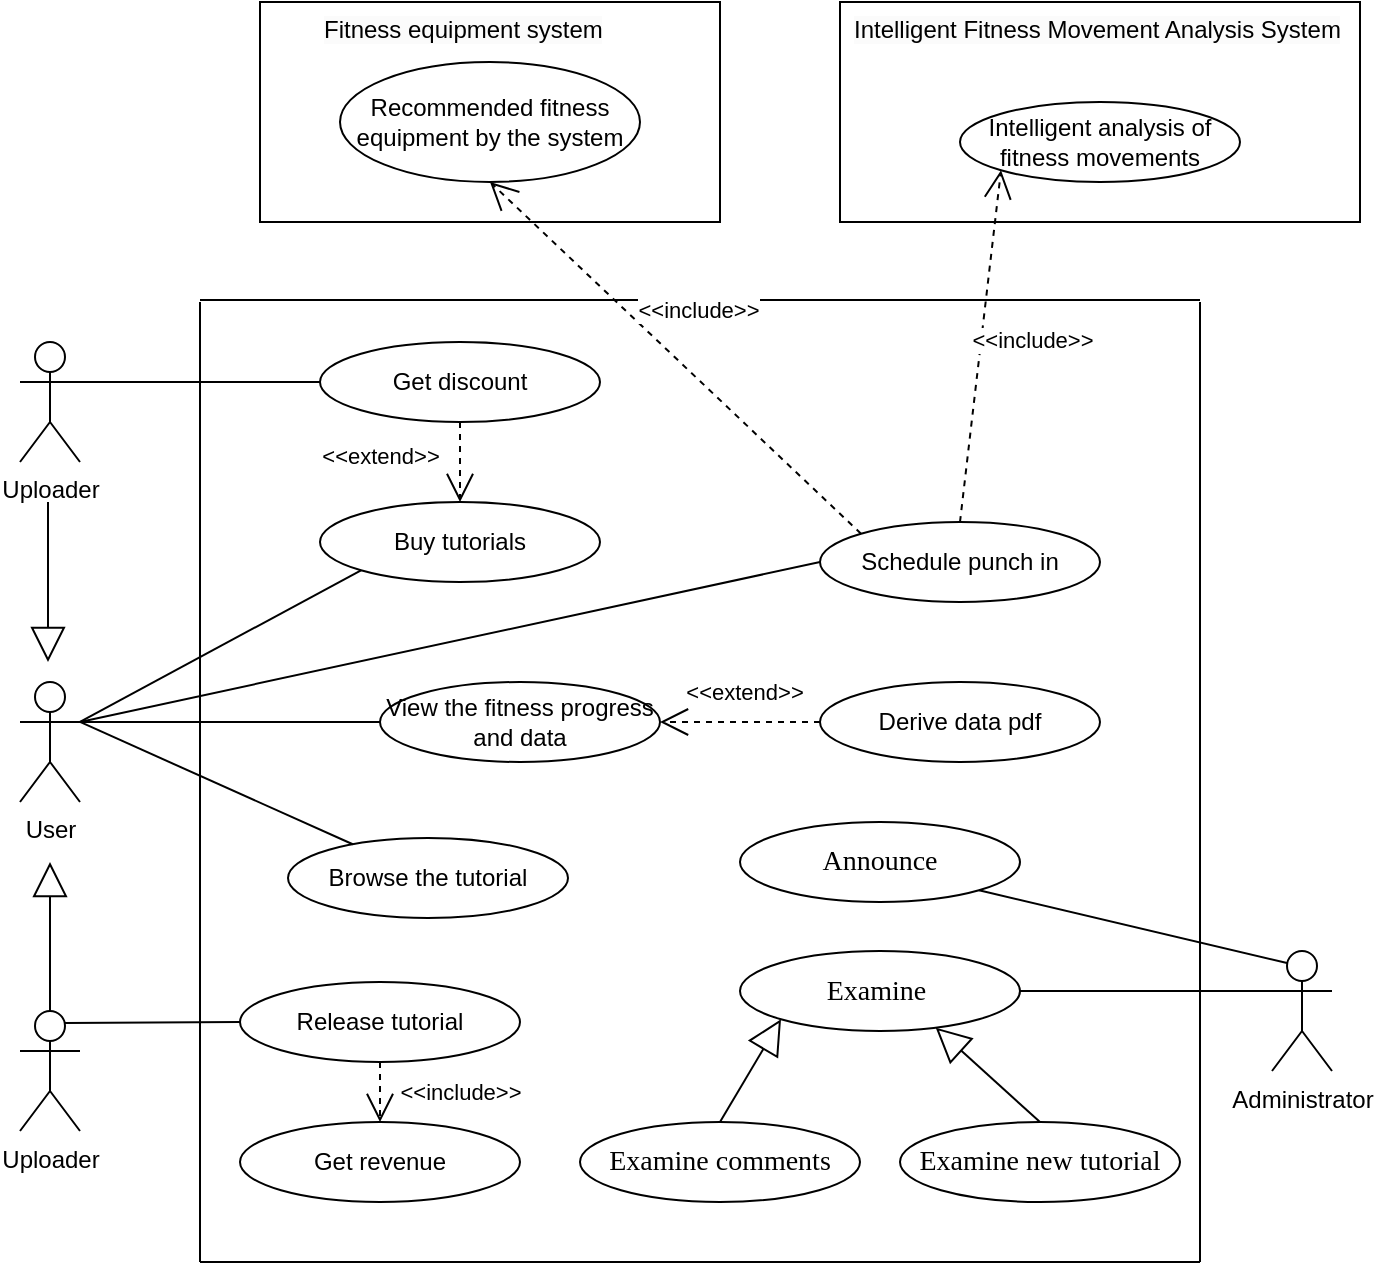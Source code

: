 <mxfile version="24.8.4">
  <diagram name="第 1 页" id="2JoYq1CiL_ViwrK-kZay">
    <mxGraphModel dx="816" dy="556" grid="1" gridSize="10" guides="1" tooltips="1" connect="1" arrows="1" fold="1" page="1" pageScale="1" pageWidth="827" pageHeight="1169" math="0" shadow="0">
      <root>
        <mxCell id="0" />
        <mxCell id="1" parent="0" />
        <mxCell id="nkLPv6YQ5zhJVcPbAPPE-1" value="" style="edgeStyle=orthogonalEdgeStyle;rounded=0;orthogonalLoop=1;jettySize=auto;html=1;exitX=0;exitY=0.333;exitDx=0;exitDy=0;exitPerimeter=0;endArrow=none;endFill=0;" parent="1" source="nkLPv6YQ5zhJVcPbAPPE-2" target="nkLPv6YQ5zhJVcPbAPPE-20" edge="1">
          <mxGeometry relative="1" as="geometry" />
        </mxCell>
        <mxCell id="nkLPv6YQ5zhJVcPbAPPE-2" value="Administrator" style="shape=umlActor;verticalLabelPosition=bottom;verticalAlign=top;html=1;outlineConnect=0;" parent="1" vertex="1">
          <mxGeometry x="726" y="554.5" width="30" height="60" as="geometry" />
        </mxCell>
        <mxCell id="nkLPv6YQ5zhJVcPbAPPE-3" value="User" style="shape=umlActor;verticalLabelPosition=bottom;verticalAlign=top;html=1;outlineConnect=0;" parent="1" vertex="1">
          <mxGeometry x="100" y="420" width="30" height="60" as="geometry" />
        </mxCell>
        <mxCell id="nkLPv6YQ5zhJVcPbAPPE-4" value="Uploader" style="shape=umlActor;verticalLabelPosition=bottom;verticalAlign=top;html=1;outlineConnect=0;" parent="1" vertex="1">
          <mxGeometry x="100" y="584.5" width="30" height="60" as="geometry" />
        </mxCell>
        <mxCell id="nkLPv6YQ5zhJVcPbAPPE-5" value="" style="endArrow=block;endSize=15;endFill=0;html=1;rounded=0;exitX=0.5;exitY=0;exitDx=0;exitDy=0;exitPerimeter=0;" parent="1" source="nkLPv6YQ5zhJVcPbAPPE-4" edge="1">
          <mxGeometry width="160" relative="1" as="geometry">
            <mxPoint x="230" y="470" as="sourcePoint" />
            <mxPoint x="115" y="510" as="targetPoint" />
          </mxGeometry>
        </mxCell>
        <mxCell id="nkLPv6YQ5zhJVcPbAPPE-6" value="" style="endArrow=block;endSize=15;endFill=0;html=1;rounded=0;" parent="1" edge="1">
          <mxGeometry width="160" relative="1" as="geometry">
            <mxPoint x="114" y="330" as="sourcePoint" />
            <mxPoint x="114" y="410" as="targetPoint" />
          </mxGeometry>
        </mxCell>
        <mxCell id="nkLPv6YQ5zhJVcPbAPPE-7" value="Release tutorial" style="ellipse;whiteSpace=wrap;html=1;" parent="1" vertex="1">
          <mxGeometry x="210" y="570" width="140" height="40" as="geometry" />
        </mxCell>
        <mxCell id="nkLPv6YQ5zhJVcPbAPPE-8" value="Buy tutorials" style="ellipse;whiteSpace=wrap;html=1;" parent="1" vertex="1">
          <mxGeometry x="250" y="330" width="140" height="40" as="geometry" />
        </mxCell>
        <mxCell id="nkLPv6YQ5zhJVcPbAPPE-11" value="Schedule punch in" style="ellipse;whiteSpace=wrap;html=1;" parent="1" vertex="1">
          <mxGeometry x="500" y="340" width="140" height="40" as="geometry" />
        </mxCell>
        <mxCell id="nkLPv6YQ5zhJVcPbAPPE-12" value="" style="endArrow=none;endFill=0;endSize=12;html=1;rounded=0;exitX=0.75;exitY=0.1;exitDx=0;exitDy=0;exitPerimeter=0;entryX=0;entryY=0.5;entryDx=0;entryDy=0;" parent="1" source="nkLPv6YQ5zhJVcPbAPPE-4" target="nkLPv6YQ5zhJVcPbAPPE-7" edge="1">
          <mxGeometry width="160" relative="1" as="geometry">
            <mxPoint x="630" y="340" as="sourcePoint" />
            <mxPoint x="790" y="340" as="targetPoint" />
          </mxGeometry>
        </mxCell>
        <mxCell id="nkLPv6YQ5zhJVcPbAPPE-13" value="" style="endArrow=none;endFill=0;endSize=12;html=1;rounded=0;exitX=1;exitY=0.333;exitDx=0;exitDy=0;exitPerimeter=0;entryX=0;entryY=1;entryDx=0;entryDy=0;" parent="1" source="nkLPv6YQ5zhJVcPbAPPE-3" target="nkLPv6YQ5zhJVcPbAPPE-8" edge="1">
          <mxGeometry width="160" relative="1" as="geometry">
            <mxPoint x="210" y="400" as="sourcePoint" />
            <mxPoint x="370" y="340" as="targetPoint" />
          </mxGeometry>
        </mxCell>
        <mxCell id="nkLPv6YQ5zhJVcPbAPPE-14" value="Browse the tutorial" style="ellipse;whiteSpace=wrap;html=1;" parent="1" vertex="1">
          <mxGeometry x="234" y="498" width="140" height="40" as="geometry" />
        </mxCell>
        <mxCell id="nkLPv6YQ5zhJVcPbAPPE-15" value="" style="endArrow=none;endFill=0;endSize=12;html=1;rounded=0;exitX=1;exitY=0.333;exitDx=0;exitDy=0;exitPerimeter=0;" parent="1" source="nkLPv6YQ5zhJVcPbAPPE-3" target="nkLPv6YQ5zhJVcPbAPPE-14" edge="1">
          <mxGeometry width="160" relative="1" as="geometry">
            <mxPoint x="250" y="370" as="sourcePoint" />
            <mxPoint x="360" y="428" as="targetPoint" />
          </mxGeometry>
        </mxCell>
        <mxCell id="nkLPv6YQ5zhJVcPbAPPE-16" value="&amp;lt;&amp;lt;include&amp;gt;&amp;gt;" style="endArrow=open;endSize=12;dashed=1;html=1;rounded=0;exitX=0.5;exitY=1;exitDx=0;exitDy=0;entryX=0.5;entryY=0;entryDx=0;entryDy=0;" parent="1" source="nkLPv6YQ5zhJVcPbAPPE-7" target="nkLPv6YQ5zhJVcPbAPPE-27" edge="1">
          <mxGeometry x="-0.033" y="40" width="160" relative="1" as="geometry">
            <mxPoint x="289.78" y="596.0" as="sourcePoint" />
            <mxPoint x="290" y="660" as="targetPoint" />
            <mxPoint as="offset" />
          </mxGeometry>
        </mxCell>
        <mxCell id="nkLPv6YQ5zhJVcPbAPPE-20" value="&lt;p class=&quot;MsoNormal&quot;&gt;&lt;span style=&quot;mso-spacerun:&#39;yes&#39;;font-family:宋体;mso-ascii-font-family:Calibri;&lt;br/&gt;mso-hansi-font-family:Calibri;mso-bidi-font-family:&#39;Times New Roman&#39;;font-size:10.5pt;&lt;br/&gt;mso-font-kerning:1.0pt;&quot;&gt;&lt;font face=&quot;Calibri&quot;&gt;Examine&amp;nbsp;&lt;/font&gt;&lt;/span&gt;&lt;/p&gt;" style="ellipse;whiteSpace=wrap;html=1;" parent="1" vertex="1">
          <mxGeometry x="460" y="554.5" width="140" height="40" as="geometry" />
        </mxCell>
        <mxCell id="nkLPv6YQ5zhJVcPbAPPE-21" value="&lt;p class=&quot;MsoNormal&quot;&gt;&lt;font face=&quot;Calibri&quot;&gt;&lt;span style=&quot;font-size: 14px;&quot;&gt;Announce&lt;/span&gt;&lt;/font&gt;&lt;br&gt;&lt;/p&gt;" style="ellipse;whiteSpace=wrap;html=1;" parent="1" vertex="1">
          <mxGeometry x="460" y="490" width="140" height="40" as="geometry" />
        </mxCell>
        <mxCell id="nkLPv6YQ5zhJVcPbAPPE-22" value="&lt;p class=&quot;MsoNormal&quot;&gt;&lt;font face=&quot;Calibri&quot;&gt;&lt;span style=&quot;font-size: 14px;&quot;&gt;Examine new tutorial&lt;/span&gt;&lt;/font&gt;&lt;br&gt;&lt;/p&gt;" style="ellipse;whiteSpace=wrap;html=1;" parent="1" vertex="1">
          <mxGeometry x="540" y="640" width="140" height="40" as="geometry" />
        </mxCell>
        <mxCell id="nkLPv6YQ5zhJVcPbAPPE-23" value="&lt;p class=&quot;MsoNormal&quot;&gt;&lt;font face=&quot;Calibri&quot;&gt;&lt;span style=&quot;font-size: 14px;&quot;&gt;Examine comments&lt;/span&gt;&lt;/font&gt;&lt;/p&gt;" style="ellipse;whiteSpace=wrap;html=1;" parent="1" vertex="1">
          <mxGeometry x="380" y="640" width="140" height="40" as="geometry" />
        </mxCell>
        <mxCell id="nkLPv6YQ5zhJVcPbAPPE-24" value="" style="endArrow=block;endSize=15;endFill=0;html=1;rounded=0;exitX=0.5;exitY=0;exitDx=0;exitDy=0;entryX=0.699;entryY=0.958;entryDx=0;entryDy=0;entryPerimeter=0;" parent="1" source="nkLPv6YQ5zhJVcPbAPPE-22" target="nkLPv6YQ5zhJVcPbAPPE-20" edge="1">
          <mxGeometry width="160" relative="1" as="geometry">
            <mxPoint x="85" y="580" as="sourcePoint" />
            <mxPoint x="110" y="490" as="targetPoint" />
          </mxGeometry>
        </mxCell>
        <mxCell id="nkLPv6YQ5zhJVcPbAPPE-25" value="" style="endArrow=block;endSize=15;endFill=0;html=1;rounded=0;exitX=0.5;exitY=0;exitDx=0;exitDy=0;entryX=0;entryY=1;entryDx=0;entryDy=0;" parent="1" source="nkLPv6YQ5zhJVcPbAPPE-23" target="nkLPv6YQ5zhJVcPbAPPE-20" edge="1">
          <mxGeometry width="160" relative="1" as="geometry">
            <mxPoint x="95" y="590" as="sourcePoint" />
            <mxPoint x="530" y="640" as="targetPoint" />
          </mxGeometry>
        </mxCell>
        <mxCell id="nkLPv6YQ5zhJVcPbAPPE-26" value="" style="endArrow=none;endFill=0;endSize=12;html=1;rounded=0;exitX=0.25;exitY=0.1;exitDx=0;exitDy=0;exitPerimeter=0;entryX=1;entryY=1;entryDx=0;entryDy=0;" parent="1" source="nkLPv6YQ5zhJVcPbAPPE-2" target="nkLPv6YQ5zhJVcPbAPPE-21" edge="1">
          <mxGeometry width="160" relative="1" as="geometry">
            <mxPoint x="173" y="586" as="sourcePoint" />
            <mxPoint x="230" y="586" as="targetPoint" />
          </mxGeometry>
        </mxCell>
        <mxCell id="nkLPv6YQ5zhJVcPbAPPE-27" value="Get revenue" style="ellipse;whiteSpace=wrap;html=1;" parent="1" vertex="1">
          <mxGeometry x="210" y="640" width="140" height="40" as="geometry" />
        </mxCell>
        <mxCell id="nkLPv6YQ5zhJVcPbAPPE-28" value="Uploader" style="shape=umlActor;verticalLabelPosition=bottom;verticalAlign=top;html=1;outlineConnect=0;" parent="1" vertex="1">
          <mxGeometry x="100" y="250" width="30" height="60" as="geometry" />
        </mxCell>
        <mxCell id="nkLPv6YQ5zhJVcPbAPPE-29" value="Get discount" style="ellipse;whiteSpace=wrap;html=1;" parent="1" vertex="1">
          <mxGeometry x="250" y="250" width="140" height="40" as="geometry" />
        </mxCell>
        <mxCell id="nkLPv6YQ5zhJVcPbAPPE-30" value="" style="endArrow=none;endFill=0;endSize=12;html=1;rounded=0;exitX=1;exitY=0.333;exitDx=0;exitDy=0;exitPerimeter=0;entryX=0;entryY=0.5;entryDx=0;entryDy=0;" parent="1" source="nkLPv6YQ5zhJVcPbAPPE-28" target="nkLPv6YQ5zhJVcPbAPPE-29" edge="1">
          <mxGeometry width="160" relative="1" as="geometry">
            <mxPoint x="140" y="450" as="sourcePoint" />
            <mxPoint x="251" y="414" as="targetPoint" />
          </mxGeometry>
        </mxCell>
        <mxCell id="nkLPv6YQ5zhJVcPbAPPE-31" value="&amp;lt;&amp;lt;extend&amp;gt;&amp;gt;" style="endArrow=open;endSize=12;dashed=1;html=1;rounded=0;entryX=0.5;entryY=0;entryDx=0;entryDy=0;exitX=0.5;exitY=1;exitDx=0;exitDy=0;" parent="1" source="nkLPv6YQ5zhJVcPbAPPE-29" target="nkLPv6YQ5zhJVcPbAPPE-8" edge="1">
          <mxGeometry x="-0.143" y="-40" width="160" relative="1" as="geometry">
            <mxPoint x="349" y="414" as="sourcePoint" />
            <mxPoint x="440" y="450" as="targetPoint" />
            <mxPoint as="offset" />
          </mxGeometry>
        </mxCell>
        <mxCell id="nkLPv6YQ5zhJVcPbAPPE-34" value="" style="endArrow=none;html=1;rounded=0;fontFamily=Helvetica;fontSize=12;fontColor=default;" parent="1" edge="1">
          <mxGeometry width="50" height="50" relative="1" as="geometry">
            <mxPoint x="190" y="710" as="sourcePoint" />
            <mxPoint x="690" y="710" as="targetPoint" />
          </mxGeometry>
        </mxCell>
        <mxCell id="nkLPv6YQ5zhJVcPbAPPE-35" value="" style="endArrow=none;html=1;rounded=0;fontFamily=Helvetica;fontSize=12;fontColor=default;" parent="1" edge="1">
          <mxGeometry width="50" height="50" relative="1" as="geometry">
            <mxPoint x="190" y="229" as="sourcePoint" />
            <mxPoint x="690" y="229" as="targetPoint" />
          </mxGeometry>
        </mxCell>
        <mxCell id="nkLPv6YQ5zhJVcPbAPPE-36" value="" style="endArrow=none;html=1;rounded=0;fontFamily=Helvetica;fontSize=12;fontColor=default;" parent="1" edge="1">
          <mxGeometry width="50" height="50" relative="1" as="geometry">
            <mxPoint x="190" y="230" as="sourcePoint" />
            <mxPoint x="190" y="710" as="targetPoint" />
          </mxGeometry>
        </mxCell>
        <mxCell id="nkLPv6YQ5zhJVcPbAPPE-37" value="" style="endArrow=none;html=1;rounded=0;fontFamily=Helvetica;fontSize=12;fontColor=default;" parent="1" edge="1">
          <mxGeometry width="50" height="50" relative="1" as="geometry">
            <mxPoint x="690" y="230" as="sourcePoint" />
            <mxPoint x="690" y="710" as="targetPoint" />
          </mxGeometry>
        </mxCell>
        <mxCell id="nkLPv6YQ5zhJVcPbAPPE-38" value="Intelligent analysis of fitness movements" style="ellipse;whiteSpace=wrap;html=1;" parent="1" vertex="1">
          <mxGeometry x="570" y="130" width="140" height="40" as="geometry" />
        </mxCell>
        <mxCell id="nkLPv6YQ5zhJVcPbAPPE-39" value="&amp;lt;&amp;lt;include&amp;gt;&amp;gt;" style="endArrow=open;endSize=12;dashed=1;html=1;rounded=0;entryX=0;entryY=1;entryDx=0;entryDy=0;exitX=0.5;exitY=0;exitDx=0;exitDy=0;" parent="1" source="nkLPv6YQ5zhJVcPbAPPE-11" target="nkLPv6YQ5zhJVcPbAPPE-38" edge="1">
          <mxGeometry x="0.067" y="-25" width="160" relative="1" as="geometry">
            <mxPoint x="570" y="380" as="sourcePoint" />
            <mxPoint x="620" y="380" as="targetPoint" />
            <mxPoint as="offset" />
          </mxGeometry>
        </mxCell>
        <mxCell id="nkLPv6YQ5zhJVcPbAPPE-40" value="" style="rounded=0;whiteSpace=wrap;html=1;fillColor=none;" parent="1" vertex="1">
          <mxGeometry x="510" y="80" width="260" height="110" as="geometry" />
        </mxCell>
        <mxCell id="nkLPv6YQ5zhJVcPbAPPE-41" value="&lt;span style=&quot;color: rgb(0, 0, 0); font-family: Helvetica; font-size: 12px; font-style: normal; font-variant-ligatures: normal; font-variant-caps: normal; font-weight: 400; letter-spacing: normal; orphans: 2; text-align: center; text-indent: 0px; text-transform: none; widows: 2; word-spacing: 0px; -webkit-text-stroke-width: 0px; background-color: rgb(251, 251, 251); text-decoration-thickness: initial; text-decoration-style: initial; text-decoration-color: initial; float: none; display: inline !important;&quot;&gt;Intelligent Fitness Movement Analysis System&lt;/span&gt;" style="text;whiteSpace=wrap;html=1;" parent="1" vertex="1">
          <mxGeometry x="515" y="80" width="250" height="40" as="geometry" />
        </mxCell>
        <mxCell id="nkLPv6YQ5zhJVcPbAPPE-42" value="Recommended fitness equipment by the system" style="ellipse;whiteSpace=wrap;html=1;" parent="1" vertex="1">
          <mxGeometry x="260" y="110" width="150" height="60" as="geometry" />
        </mxCell>
        <mxCell id="nkLPv6YQ5zhJVcPbAPPE-43" value="" style="rounded=0;whiteSpace=wrap;html=1;fillColor=none;" parent="1" vertex="1">
          <mxGeometry x="220" y="80" width="230" height="110" as="geometry" />
        </mxCell>
        <mxCell id="nkLPv6YQ5zhJVcPbAPPE-44" value="&lt;span style=&quot;color: rgb(0, 0, 0); font-family: Helvetica; font-size: 12px; font-style: normal; font-variant-ligatures: normal; font-variant-caps: normal; font-weight: 400; letter-spacing: normal; orphans: 2; text-align: center; text-indent: 0px; text-transform: none; widows: 2; word-spacing: 0px; -webkit-text-stroke-width: 0px; background-color: rgb(251, 251, 251); text-decoration-thickness: initial; text-decoration-style: initial; text-decoration-color: initial; float: none; display: inline !important;&quot;&gt;Fitness equipment system&lt;/span&gt;" style="text;whiteSpace=wrap;html=1;" parent="1" vertex="1">
          <mxGeometry x="250" y="80" width="170" height="40" as="geometry" />
        </mxCell>
        <mxCell id="nkLPv6YQ5zhJVcPbAPPE-45" value="&amp;lt;&amp;lt;include&amp;gt;&amp;gt;" style="endArrow=open;endSize=12;dashed=1;html=1;rounded=0;exitX=0;exitY=0;exitDx=0;exitDy=0;entryX=0.5;entryY=1;entryDx=0;entryDy=0;" parent="1" source="nkLPv6YQ5zhJVcPbAPPE-11" target="nkLPv6YQ5zhJVcPbAPPE-42" edge="1">
          <mxGeometry x="0.067" y="-25" width="160" relative="1" as="geometry">
            <mxPoint x="500" y="360" as="sourcePoint" />
            <mxPoint x="601" y="174" as="targetPoint" />
            <mxPoint as="offset" />
          </mxGeometry>
        </mxCell>
        <mxCell id="l29hMZEsNcgdZYmK5G0j-1" value="" style="endArrow=none;endFill=0;endSize=12;html=1;rounded=0;exitX=1;exitY=0.333;exitDx=0;exitDy=0;exitPerimeter=0;entryX=0;entryY=0.5;entryDx=0;entryDy=0;" parent="1" source="nkLPv6YQ5zhJVcPbAPPE-3" target="nkLPv6YQ5zhJVcPbAPPE-11" edge="1">
          <mxGeometry width="160" relative="1" as="geometry">
            <mxPoint x="140" y="450" as="sourcePoint" />
            <mxPoint x="261" y="386" as="targetPoint" />
          </mxGeometry>
        </mxCell>
        <mxCell id="l29hMZEsNcgdZYmK5G0j-2" value="View the fitness progress and data" style="ellipse;whiteSpace=wrap;html=1;" parent="1" vertex="1">
          <mxGeometry x="280" y="420" width="140" height="40" as="geometry" />
        </mxCell>
        <mxCell id="l29hMZEsNcgdZYmK5G0j-3" value="" style="endArrow=none;endFill=0;endSize=12;html=1;rounded=0;entryX=0;entryY=0.5;entryDx=0;entryDy=0;" parent="1" target="l29hMZEsNcgdZYmK5G0j-2" edge="1">
          <mxGeometry width="160" relative="1" as="geometry">
            <mxPoint x="130" y="440" as="sourcePoint" />
            <mxPoint x="261" y="386" as="targetPoint" />
          </mxGeometry>
        </mxCell>
        <mxCell id="i44kE8CoRay0hMwVCD2S-1" value="Derive data pdf" style="ellipse;whiteSpace=wrap;html=1;" vertex="1" parent="1">
          <mxGeometry x="500" y="420" width="140" height="40" as="geometry" />
        </mxCell>
        <mxCell id="i44kE8CoRay0hMwVCD2S-2" value="&amp;lt;&amp;lt;extend&amp;gt;&amp;gt;" style="endArrow=open;endSize=12;dashed=1;html=1;rounded=0;entryX=1;entryY=0.5;entryDx=0;entryDy=0;exitX=0;exitY=0.5;exitDx=0;exitDy=0;" edge="1" parent="1" source="i44kE8CoRay0hMwVCD2S-1" target="l29hMZEsNcgdZYmK5G0j-2">
          <mxGeometry x="-0.046" y="-15" width="160" relative="1" as="geometry">
            <mxPoint x="330" y="300" as="sourcePoint" />
            <mxPoint x="330" y="340" as="targetPoint" />
            <mxPoint as="offset" />
          </mxGeometry>
        </mxCell>
      </root>
    </mxGraphModel>
  </diagram>
</mxfile>
